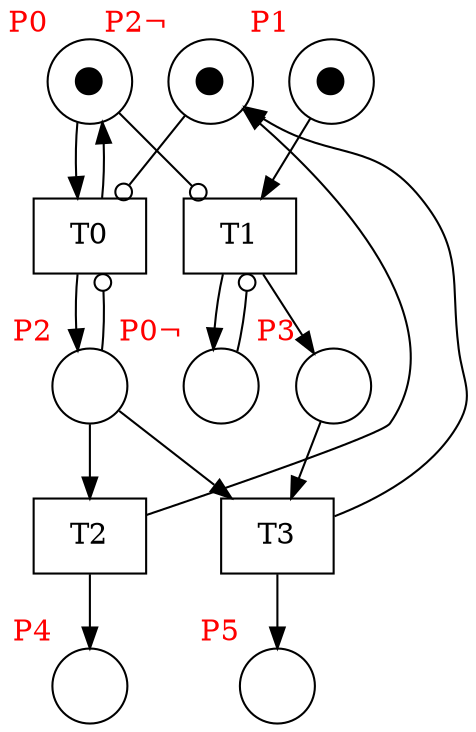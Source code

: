 digraph test {
  p1 -> t1;
  p1 -> t2 [arrowhead=odot];
  p7 -> t2 [arrowhead=odot];
  p2 -> t2;
  p3 -> t3;
  p3 -> t1 [arrowhead=odot];
  p3 -> t4;
  p8 -> t1 [arrowhead=odot,constraint=false];
  t2 -> p7;
  t3 -> p8 [constraint=false];
  t4 -> p8 [constraint=false];
  t1 -> p1;
  t1 -> p3;
  t2 -> p4;
  t3 -> p5;
  t4 -> p6;
  p4 -> t4;
  p1 [label=⬤ xlabel= <<FONT COLOR="red">P0</FONT>> shape=circle ];
  p2 [label=⬤ xlabel= <<FONT COLOR="red">P1</FONT>> shape=circle ];
  p3 [label="" xlabel= <<FONT COLOR="red">P2</FONT>> shape=circle ];
  p4 [label="" xlabel= <<FONT COLOR="red">P3</FONT>> shape=circle ];
  p5 [label="" xlabel= <<FONT COLOR="red">P4</FONT>> shape=circle ];
  p6 [label="" xlabel= <<FONT COLOR="red">P5</FONT>> shape=circle ];
  p7 [label="" xlabel= <<FONT COLOR="red">P0¬</FONT>> shape=circle ];
  p8 [label=⬤ xlabel= <<FONT COLOR="red">P2¬</FONT>> shape=circle ];
  t1 [label="T0" shape=box];
  t2 [label="T1" shape=box];
  t3 [label="T2" shape=box];
  t4 [label="T3" shape=box];
}